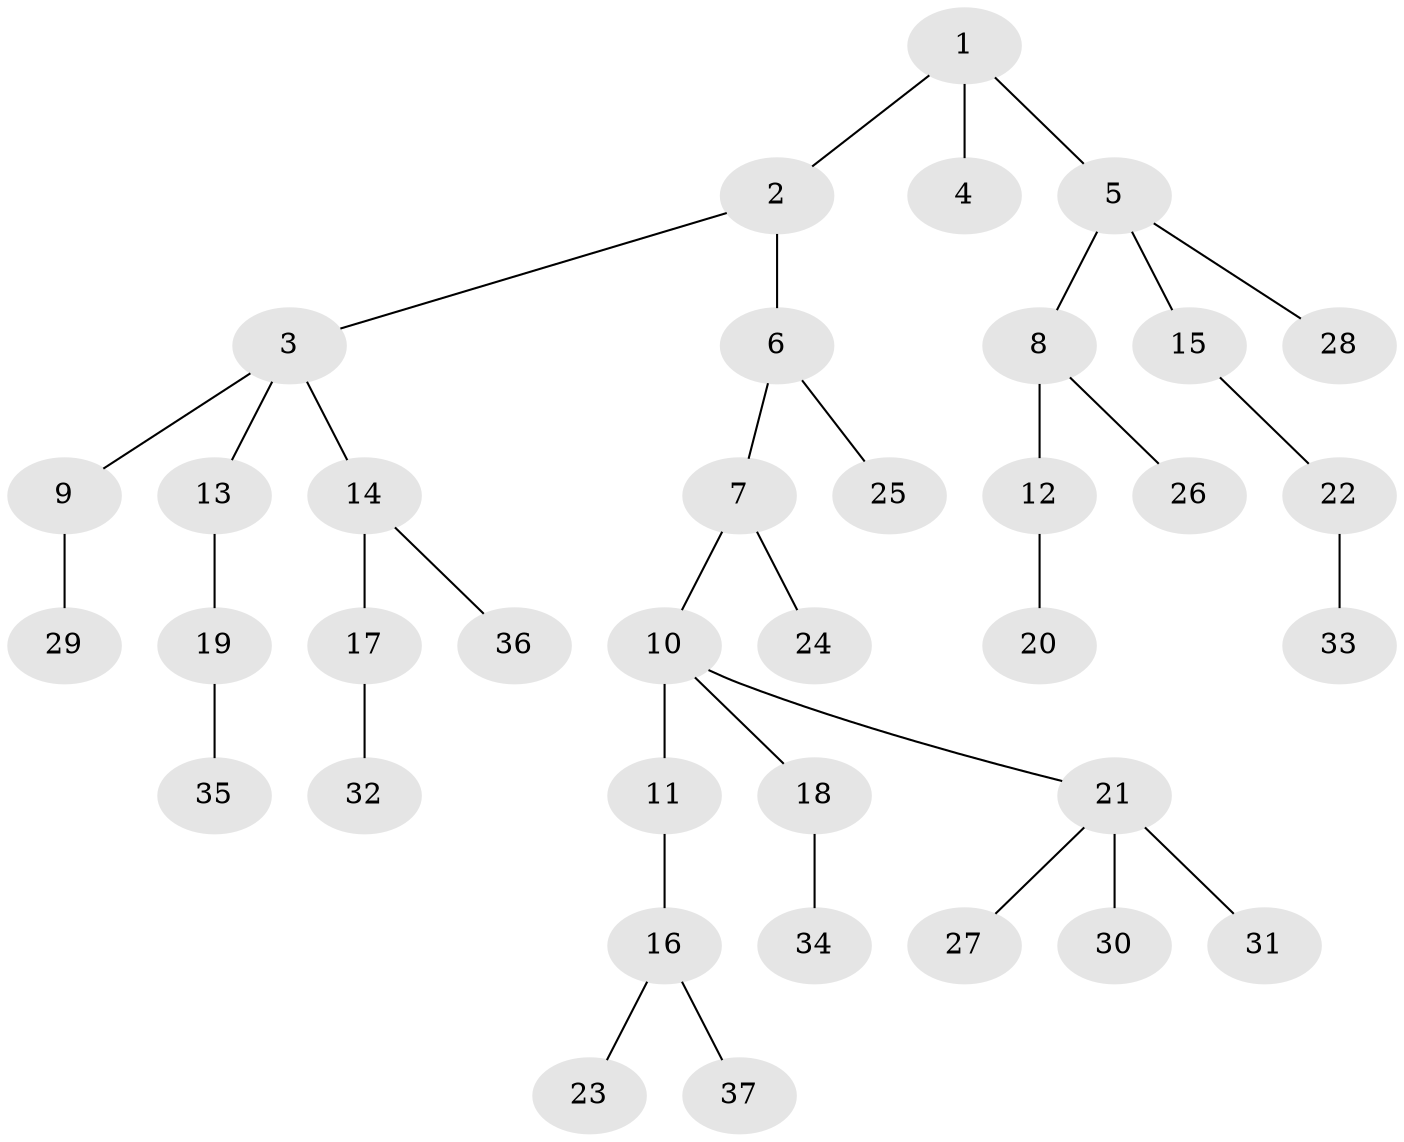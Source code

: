 // original degree distribution, {6: 0.03305785123966942, 7: 0.008264462809917356, 2: 0.24793388429752067, 3: 0.09090909090909091, 4: 0.09090909090909091, 1: 0.512396694214876, 5: 0.01652892561983471}
// Generated by graph-tools (version 1.1) at 2025/51/03/04/25 22:51:47]
// undirected, 37 vertices, 36 edges
graph export_dot {
  node [color=gray90,style=filled];
  1;
  2;
  3;
  4;
  5;
  6;
  7;
  8;
  9;
  10;
  11;
  12;
  13;
  14;
  15;
  16;
  17;
  18;
  19;
  20;
  21;
  22;
  23;
  24;
  25;
  26;
  27;
  28;
  29;
  30;
  31;
  32;
  33;
  34;
  35;
  36;
  37;
  1 -- 2 [weight=1.0];
  1 -- 4 [weight=3.0];
  1 -- 5 [weight=1.0];
  2 -- 3 [weight=1.0];
  2 -- 6 [weight=3.0];
  3 -- 9 [weight=1.0];
  3 -- 13 [weight=1.0];
  3 -- 14 [weight=1.0];
  5 -- 8 [weight=1.0];
  5 -- 15 [weight=1.0];
  5 -- 28 [weight=1.0];
  6 -- 7 [weight=1.0];
  6 -- 25 [weight=1.0];
  7 -- 10 [weight=1.0];
  7 -- 24 [weight=2.0];
  8 -- 12 [weight=2.0];
  8 -- 26 [weight=1.0];
  9 -- 29 [weight=2.0];
  10 -- 11 [weight=4.0];
  10 -- 18 [weight=1.0];
  10 -- 21 [weight=1.0];
  11 -- 16 [weight=1.0];
  12 -- 20 [weight=1.0];
  13 -- 19 [weight=1.0];
  14 -- 17 [weight=1.0];
  14 -- 36 [weight=1.0];
  15 -- 22 [weight=1.0];
  16 -- 23 [weight=1.0];
  16 -- 37 [weight=1.0];
  17 -- 32 [weight=1.0];
  18 -- 34 [weight=1.0];
  19 -- 35 [weight=1.0];
  21 -- 27 [weight=1.0];
  21 -- 30 [weight=3.0];
  21 -- 31 [weight=1.0];
  22 -- 33 [weight=1.0];
}
